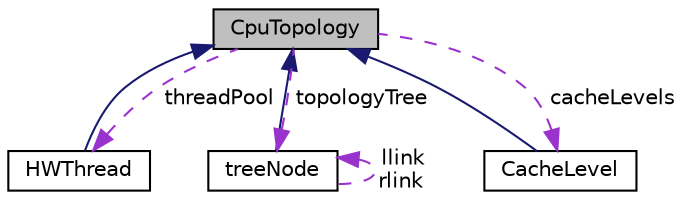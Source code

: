 digraph "CpuTopology"
{
  edge [fontname="Helvetica",fontsize="10",labelfontname="Helvetica",labelfontsize="10"];
  node [fontname="Helvetica",fontsize="10",shape=record];
  Node1 [label="CpuTopology",height=0.2,width=0.4,color="black", fillcolor="grey75", style="filled", fontcolor="black"];
  Node2 -> Node1 [dir="back",color="darkorchid3",fontsize="10",style="dashed",label=" threadPool" ,fontname="Helvetica"];
  Node2 [label="HWThread",height=0.2,width=0.4,color="black", fillcolor="white", style="filled",URL="$structHWThread.html",tooltip="Structure with IDs of a HW thread. "];
  Node1 -> Node2 [dir="back",color="midnightblue",fontsize="10",style="solid",fontname="Helvetica"];
  Node3 -> Node1 [dir="back",color="darkorchid3",fontsize="10",style="dashed",label=" topologyTree" ,fontname="Helvetica"];
  Node3 [label="treeNode",height=0.2,width=0.4,color="black", fillcolor="white", style="filled",URL="$structtreeNode.html",tooltip="Structure of a tree node. "];
  Node1 -> Node3 [dir="back",color="midnightblue",fontsize="10",style="solid",fontname="Helvetica"];
  Node3 -> Node3 [dir="back",color="darkorchid3",fontsize="10",style="dashed",label=" llink\nrlink" ,fontname="Helvetica"];
  Node4 -> Node1 [dir="back",color="darkorchid3",fontsize="10",style="dashed",label=" cacheLevels" ,fontname="Helvetica"];
  Node4 [label="CacheLevel",height=0.2,width=0.4,color="black", fillcolor="white", style="filled",URL="$structCacheLevel.html",tooltip="Structure describing a cache level. "];
  Node1 -> Node4 [dir="back",color="midnightblue",fontsize="10",style="solid",fontname="Helvetica"];
}
